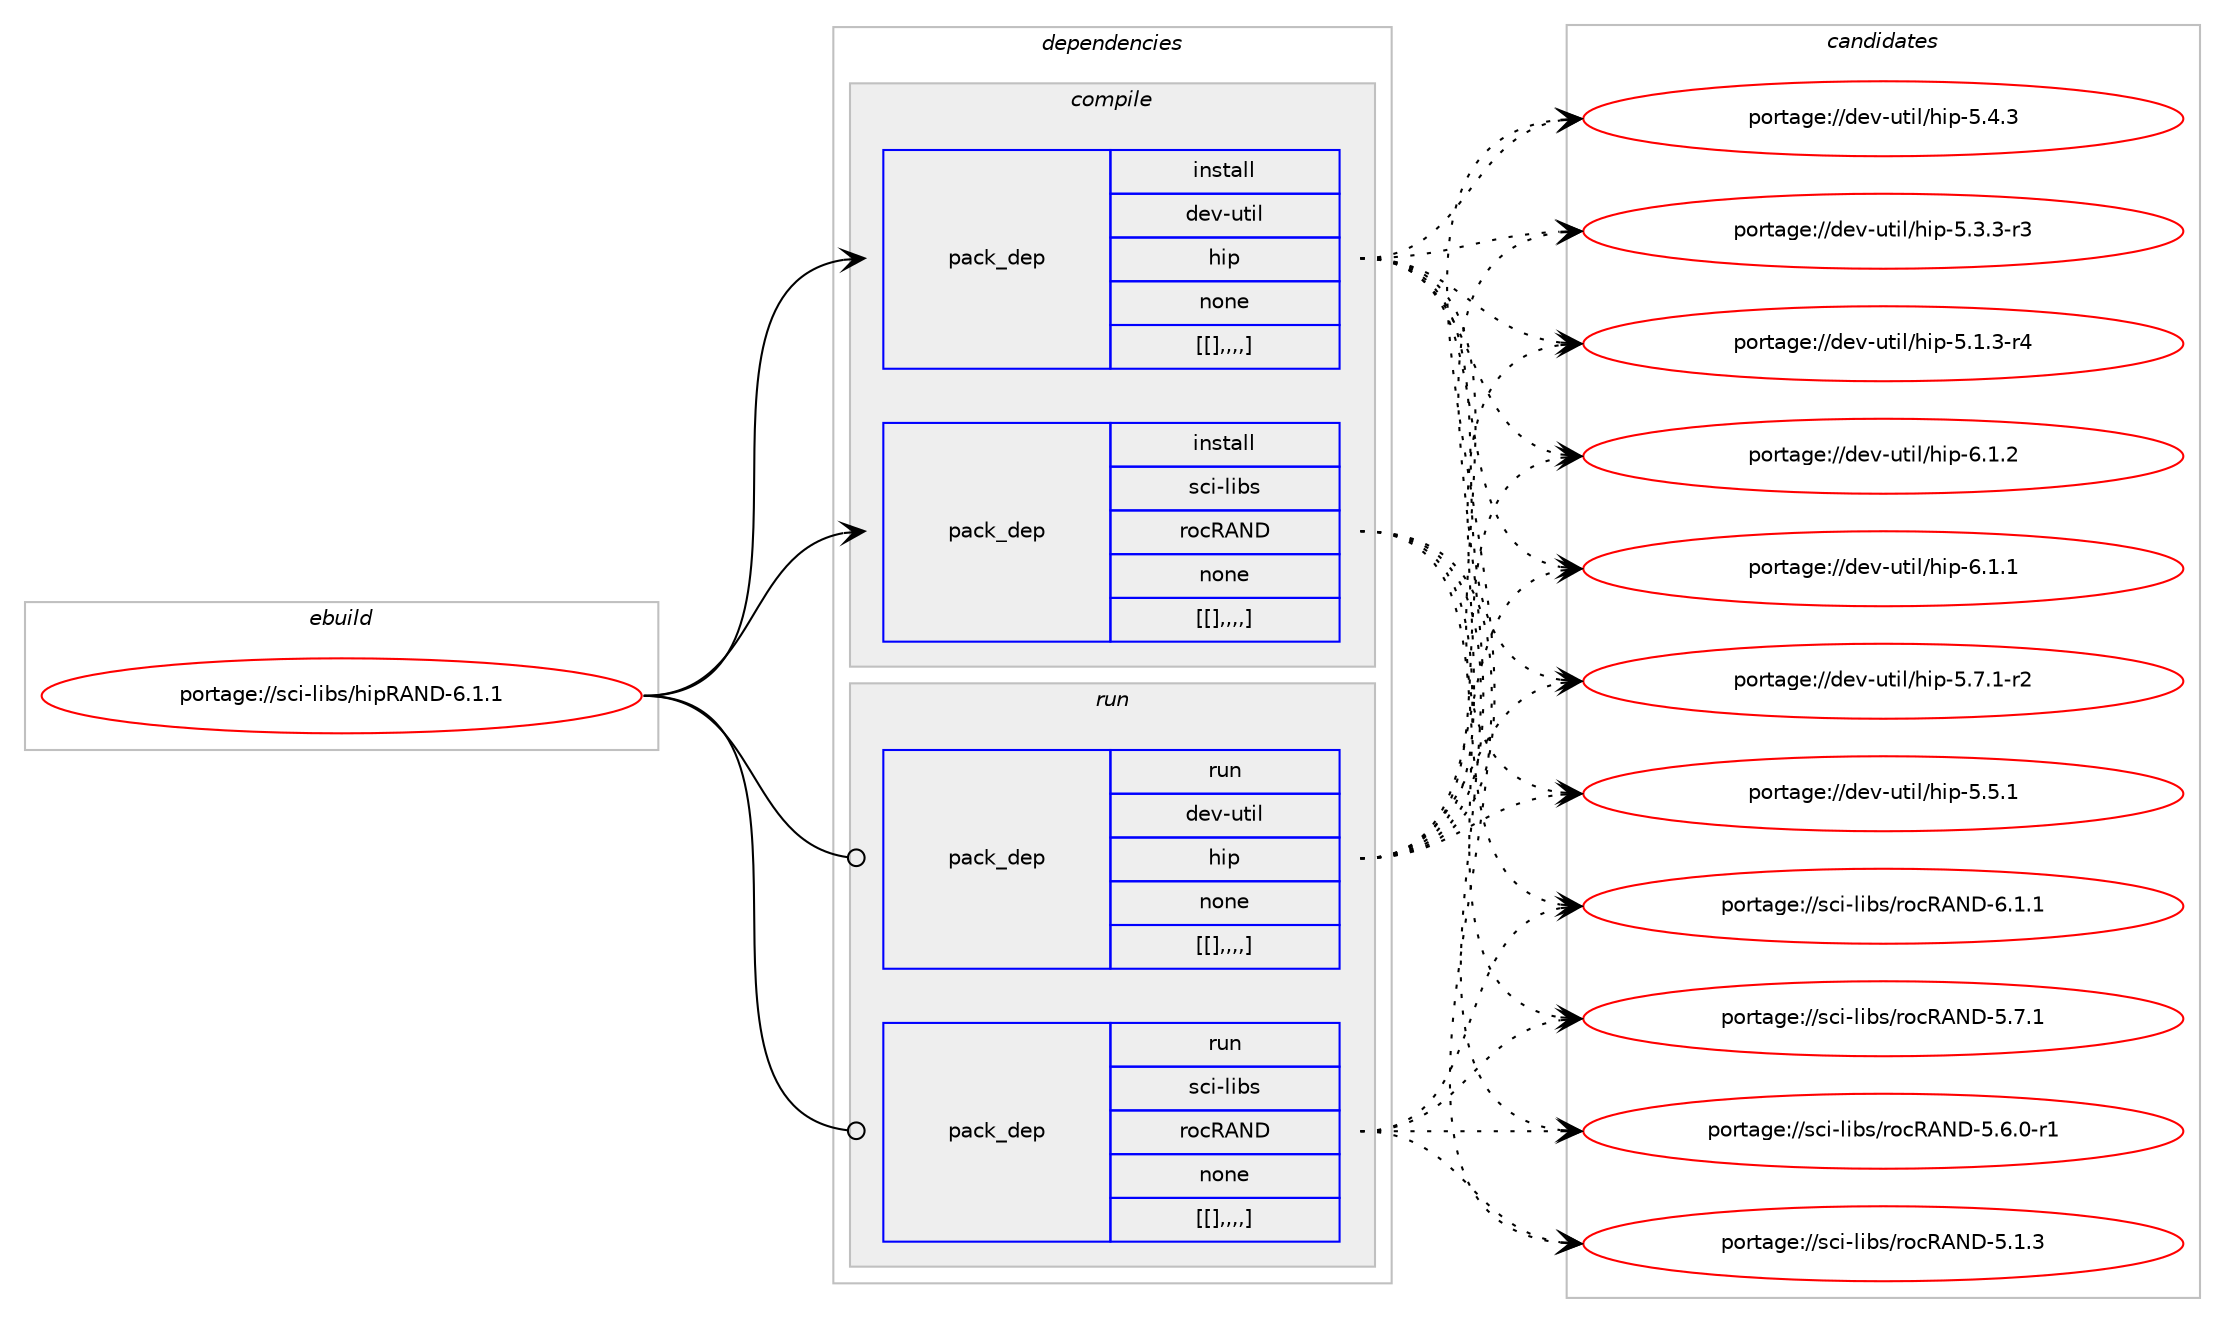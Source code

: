digraph prolog {

# *************
# Graph options
# *************

newrank=true;
concentrate=true;
compound=true;
graph [rankdir=LR,fontname=Helvetica,fontsize=10,ranksep=1.5];#, ranksep=2.5, nodesep=0.2];
edge  [arrowhead=vee];
node  [fontname=Helvetica,fontsize=10];

# **********
# The ebuild
# **********

subgraph cluster_leftcol {
color=gray;
label=<<i>ebuild</i>>;
id [label="portage://sci-libs/hipRAND-6.1.1", color=red, width=4, href="../sci-libs/hipRAND-6.1.1.svg"];
}

# ****************
# The dependencies
# ****************

subgraph cluster_midcol {
color=gray;
label=<<i>dependencies</i>>;
subgraph cluster_compile {
fillcolor="#eeeeee";
style=filled;
label=<<i>compile</i>>;
subgraph pack304895 {
dependency418248 [label=<<TABLE BORDER="0" CELLBORDER="1" CELLSPACING="0" CELLPADDING="4" WIDTH="220"><TR><TD ROWSPAN="6" CELLPADDING="30">pack_dep</TD></TR><TR><TD WIDTH="110">install</TD></TR><TR><TD>dev-util</TD></TR><TR><TD>hip</TD></TR><TR><TD>none</TD></TR><TR><TD>[[],,,,]</TD></TR></TABLE>>, shape=none, color=blue];
}
id:e -> dependency418248:w [weight=20,style="solid",arrowhead="vee"];
subgraph pack304896 {
dependency418249 [label=<<TABLE BORDER="0" CELLBORDER="1" CELLSPACING="0" CELLPADDING="4" WIDTH="220"><TR><TD ROWSPAN="6" CELLPADDING="30">pack_dep</TD></TR><TR><TD WIDTH="110">install</TD></TR><TR><TD>sci-libs</TD></TR><TR><TD>rocRAND</TD></TR><TR><TD>none</TD></TR><TR><TD>[[],,,,]</TD></TR></TABLE>>, shape=none, color=blue];
}
id:e -> dependency418249:w [weight=20,style="solid",arrowhead="vee"];
}
subgraph cluster_compileandrun {
fillcolor="#eeeeee";
style=filled;
label=<<i>compile and run</i>>;
}
subgraph cluster_run {
fillcolor="#eeeeee";
style=filled;
label=<<i>run</i>>;
subgraph pack304897 {
dependency418250 [label=<<TABLE BORDER="0" CELLBORDER="1" CELLSPACING="0" CELLPADDING="4" WIDTH="220"><TR><TD ROWSPAN="6" CELLPADDING="30">pack_dep</TD></TR><TR><TD WIDTH="110">run</TD></TR><TR><TD>dev-util</TD></TR><TR><TD>hip</TD></TR><TR><TD>none</TD></TR><TR><TD>[[],,,,]</TD></TR></TABLE>>, shape=none, color=blue];
}
id:e -> dependency418250:w [weight=20,style="solid",arrowhead="odot"];
subgraph pack304898 {
dependency418251 [label=<<TABLE BORDER="0" CELLBORDER="1" CELLSPACING="0" CELLPADDING="4" WIDTH="220"><TR><TD ROWSPAN="6" CELLPADDING="30">pack_dep</TD></TR><TR><TD WIDTH="110">run</TD></TR><TR><TD>sci-libs</TD></TR><TR><TD>rocRAND</TD></TR><TR><TD>none</TD></TR><TR><TD>[[],,,,]</TD></TR></TABLE>>, shape=none, color=blue];
}
id:e -> dependency418251:w [weight=20,style="solid",arrowhead="odot"];
}
}

# **************
# The candidates
# **************

subgraph cluster_choices {
rank=same;
color=gray;
label=<<i>candidates</i>>;

subgraph choice304895 {
color=black;
nodesep=1;
choice1001011184511711610510847104105112455446494650 [label="portage://dev-util/hip-6.1.2", color=red, width=4,href="../dev-util/hip-6.1.2.svg"];
choice1001011184511711610510847104105112455446494649 [label="portage://dev-util/hip-6.1.1", color=red, width=4,href="../dev-util/hip-6.1.1.svg"];
choice10010111845117116105108471041051124553465546494511450 [label="portage://dev-util/hip-5.7.1-r2", color=red, width=4,href="../dev-util/hip-5.7.1-r2.svg"];
choice1001011184511711610510847104105112455346534649 [label="portage://dev-util/hip-5.5.1", color=red, width=4,href="../dev-util/hip-5.5.1.svg"];
choice1001011184511711610510847104105112455346524651 [label="portage://dev-util/hip-5.4.3", color=red, width=4,href="../dev-util/hip-5.4.3.svg"];
choice10010111845117116105108471041051124553465146514511451 [label="portage://dev-util/hip-5.3.3-r3", color=red, width=4,href="../dev-util/hip-5.3.3-r3.svg"];
choice10010111845117116105108471041051124553464946514511452 [label="portage://dev-util/hip-5.1.3-r4", color=red, width=4,href="../dev-util/hip-5.1.3-r4.svg"];
dependency418248:e -> choice1001011184511711610510847104105112455446494650:w [style=dotted,weight="100"];
dependency418248:e -> choice1001011184511711610510847104105112455446494649:w [style=dotted,weight="100"];
dependency418248:e -> choice10010111845117116105108471041051124553465546494511450:w [style=dotted,weight="100"];
dependency418248:e -> choice1001011184511711610510847104105112455346534649:w [style=dotted,weight="100"];
dependency418248:e -> choice1001011184511711610510847104105112455346524651:w [style=dotted,weight="100"];
dependency418248:e -> choice10010111845117116105108471041051124553465146514511451:w [style=dotted,weight="100"];
dependency418248:e -> choice10010111845117116105108471041051124553464946514511452:w [style=dotted,weight="100"];
}
subgraph choice304896 {
color=black;
nodesep=1;
choice115991054510810598115471141119982657868455446494649 [label="portage://sci-libs/rocRAND-6.1.1", color=red, width=4,href="../sci-libs/rocRAND-6.1.1.svg"];
choice115991054510810598115471141119982657868455346554649 [label="portage://sci-libs/rocRAND-5.7.1", color=red, width=4,href="../sci-libs/rocRAND-5.7.1.svg"];
choice1159910545108105981154711411199826578684553465446484511449 [label="portage://sci-libs/rocRAND-5.6.0-r1", color=red, width=4,href="../sci-libs/rocRAND-5.6.0-r1.svg"];
choice115991054510810598115471141119982657868455346494651 [label="portage://sci-libs/rocRAND-5.1.3", color=red, width=4,href="../sci-libs/rocRAND-5.1.3.svg"];
dependency418249:e -> choice115991054510810598115471141119982657868455446494649:w [style=dotted,weight="100"];
dependency418249:e -> choice115991054510810598115471141119982657868455346554649:w [style=dotted,weight="100"];
dependency418249:e -> choice1159910545108105981154711411199826578684553465446484511449:w [style=dotted,weight="100"];
dependency418249:e -> choice115991054510810598115471141119982657868455346494651:w [style=dotted,weight="100"];
}
subgraph choice304897 {
color=black;
nodesep=1;
choice1001011184511711610510847104105112455446494650 [label="portage://dev-util/hip-6.1.2", color=red, width=4,href="../dev-util/hip-6.1.2.svg"];
choice1001011184511711610510847104105112455446494649 [label="portage://dev-util/hip-6.1.1", color=red, width=4,href="../dev-util/hip-6.1.1.svg"];
choice10010111845117116105108471041051124553465546494511450 [label="portage://dev-util/hip-5.7.1-r2", color=red, width=4,href="../dev-util/hip-5.7.1-r2.svg"];
choice1001011184511711610510847104105112455346534649 [label="portage://dev-util/hip-5.5.1", color=red, width=4,href="../dev-util/hip-5.5.1.svg"];
choice1001011184511711610510847104105112455346524651 [label="portage://dev-util/hip-5.4.3", color=red, width=4,href="../dev-util/hip-5.4.3.svg"];
choice10010111845117116105108471041051124553465146514511451 [label="portage://dev-util/hip-5.3.3-r3", color=red, width=4,href="../dev-util/hip-5.3.3-r3.svg"];
choice10010111845117116105108471041051124553464946514511452 [label="portage://dev-util/hip-5.1.3-r4", color=red, width=4,href="../dev-util/hip-5.1.3-r4.svg"];
dependency418250:e -> choice1001011184511711610510847104105112455446494650:w [style=dotted,weight="100"];
dependency418250:e -> choice1001011184511711610510847104105112455446494649:w [style=dotted,weight="100"];
dependency418250:e -> choice10010111845117116105108471041051124553465546494511450:w [style=dotted,weight="100"];
dependency418250:e -> choice1001011184511711610510847104105112455346534649:w [style=dotted,weight="100"];
dependency418250:e -> choice1001011184511711610510847104105112455346524651:w [style=dotted,weight="100"];
dependency418250:e -> choice10010111845117116105108471041051124553465146514511451:w [style=dotted,weight="100"];
dependency418250:e -> choice10010111845117116105108471041051124553464946514511452:w [style=dotted,weight="100"];
}
subgraph choice304898 {
color=black;
nodesep=1;
choice115991054510810598115471141119982657868455446494649 [label="portage://sci-libs/rocRAND-6.1.1", color=red, width=4,href="../sci-libs/rocRAND-6.1.1.svg"];
choice115991054510810598115471141119982657868455346554649 [label="portage://sci-libs/rocRAND-5.7.1", color=red, width=4,href="../sci-libs/rocRAND-5.7.1.svg"];
choice1159910545108105981154711411199826578684553465446484511449 [label="portage://sci-libs/rocRAND-5.6.0-r1", color=red, width=4,href="../sci-libs/rocRAND-5.6.0-r1.svg"];
choice115991054510810598115471141119982657868455346494651 [label="portage://sci-libs/rocRAND-5.1.3", color=red, width=4,href="../sci-libs/rocRAND-5.1.3.svg"];
dependency418251:e -> choice115991054510810598115471141119982657868455446494649:w [style=dotted,weight="100"];
dependency418251:e -> choice115991054510810598115471141119982657868455346554649:w [style=dotted,weight="100"];
dependency418251:e -> choice1159910545108105981154711411199826578684553465446484511449:w [style=dotted,weight="100"];
dependency418251:e -> choice115991054510810598115471141119982657868455346494651:w [style=dotted,weight="100"];
}
}

}
